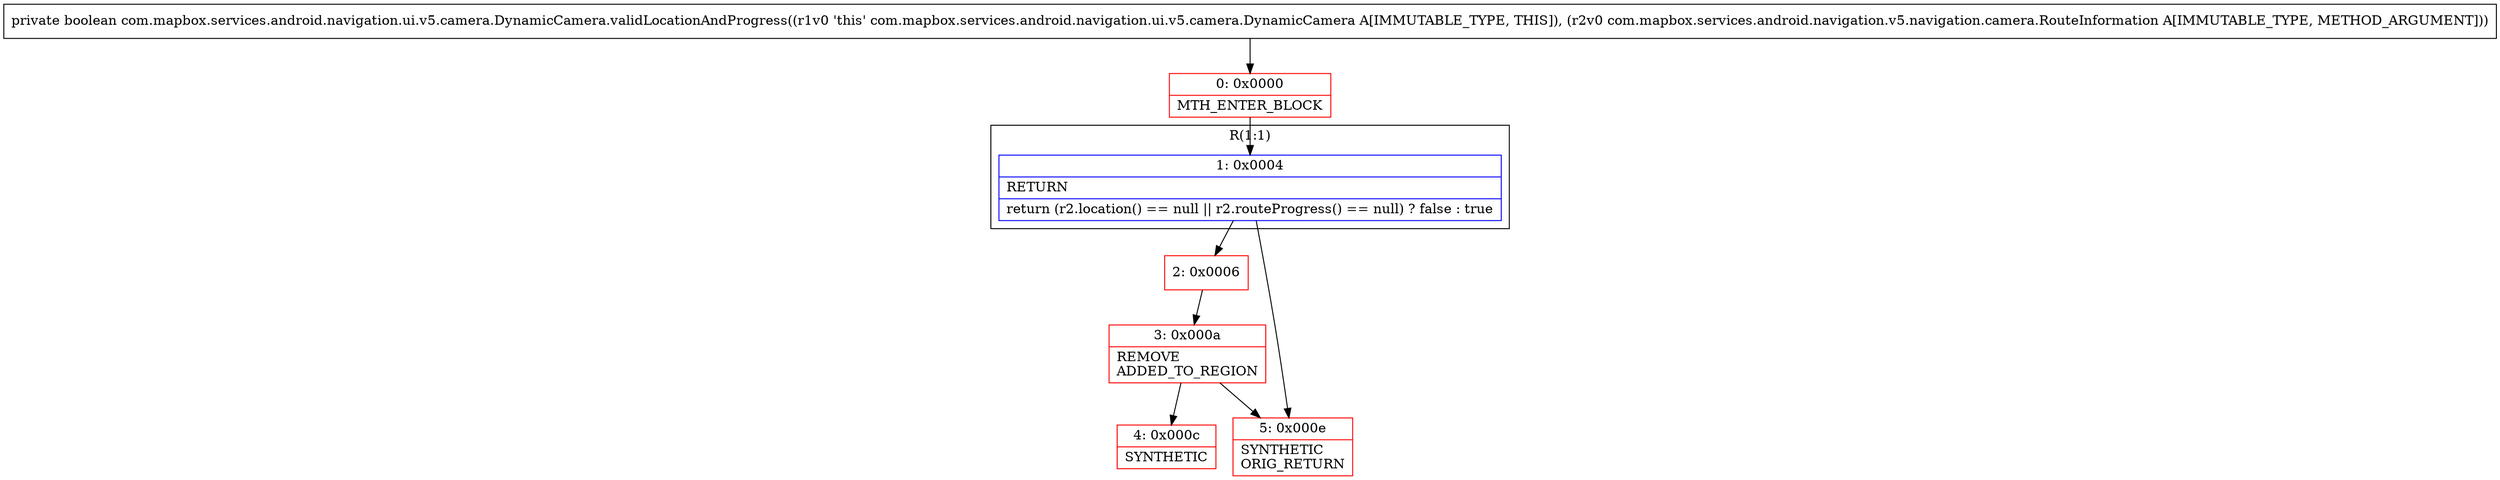 digraph "CFG forcom.mapbox.services.android.navigation.ui.v5.camera.DynamicCamera.validLocationAndProgress(Lcom\/mapbox\/services\/android\/navigation\/v5\/navigation\/camera\/RouteInformation;)Z" {
subgraph cluster_Region_769587962 {
label = "R(1:1)";
node [shape=record,color=blue];
Node_1 [shape=record,label="{1\:\ 0x0004|RETURN\l|return (r2.location() == null \|\| r2.routeProgress() == null) ? false : true\l}"];
}
Node_0 [shape=record,color=red,label="{0\:\ 0x0000|MTH_ENTER_BLOCK\l}"];
Node_2 [shape=record,color=red,label="{2\:\ 0x0006}"];
Node_3 [shape=record,color=red,label="{3\:\ 0x000a|REMOVE\lADDED_TO_REGION\l}"];
Node_4 [shape=record,color=red,label="{4\:\ 0x000c|SYNTHETIC\l}"];
Node_5 [shape=record,color=red,label="{5\:\ 0x000e|SYNTHETIC\lORIG_RETURN\l}"];
MethodNode[shape=record,label="{private boolean com.mapbox.services.android.navigation.ui.v5.camera.DynamicCamera.validLocationAndProgress((r1v0 'this' com.mapbox.services.android.navigation.ui.v5.camera.DynamicCamera A[IMMUTABLE_TYPE, THIS]), (r2v0 com.mapbox.services.android.navigation.v5.navigation.camera.RouteInformation A[IMMUTABLE_TYPE, METHOD_ARGUMENT])) }"];
MethodNode -> Node_0;
Node_1 -> Node_2;
Node_1 -> Node_5;
Node_0 -> Node_1;
Node_2 -> Node_3;
Node_3 -> Node_4;
Node_3 -> Node_5;
}

